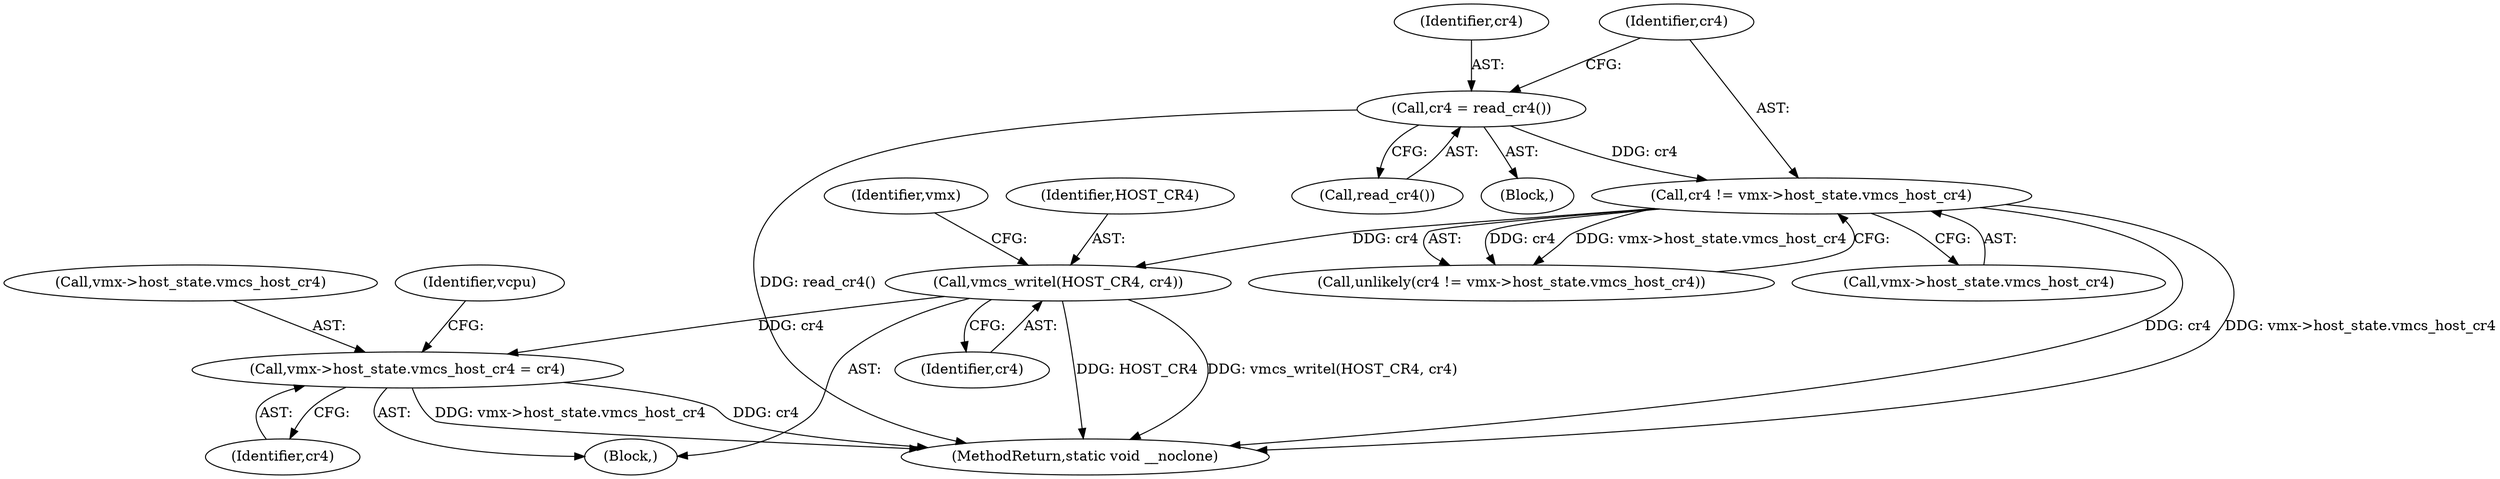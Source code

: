digraph "0_linux_d974baa398f34393db76be45f7d4d04fbdbb4a0a_0@pointer" {
"1000229" [label="(Call,vmx->host_state.vmcs_host_cr4 = cr4)"];
"1000226" [label="(Call,vmcs_writel(HOST_CR4, cr4))"];
"1000218" [label="(Call,cr4 != vmx->host_state.vmcs_host_cr4)"];
"1000213" [label="(Call,cr4 = read_cr4())"];
"1000230" [label="(Call,vmx->host_state.vmcs_host_cr4)"];
"1000215" [label="(Call,read_cr4())"];
"1000226" [label="(Call,vmcs_writel(HOST_CR4, cr4))"];
"1000217" [label="(Call,unlikely(cr4 != vmx->host_state.vmcs_host_cr4))"];
"1000229" [label="(Call,vmx->host_state.vmcs_host_cr4 = cr4)"];
"1000225" [label="(Block,)"];
"1000213" [label="(Call,cr4 = read_cr4())"];
"1000218" [label="(Call,cr4 != vmx->host_state.vmcs_host_cr4)"];
"1000220" [label="(Call,vmx->host_state.vmcs_host_cr4)"];
"1000214" [label="(Identifier,cr4)"];
"1000353" [label="(MethodReturn,static void __noclone)"];
"1000235" [label="(Identifier,cr4)"];
"1000219" [label="(Identifier,cr4)"];
"1000228" [label="(Identifier,cr4)"];
"1000232" [label="(Identifier,vmx)"];
"1000239" [label="(Identifier,vcpu)"];
"1000116" [label="(Block,)"];
"1000227" [label="(Identifier,HOST_CR4)"];
"1000229" -> "1000225"  [label="AST: "];
"1000229" -> "1000235"  [label="CFG: "];
"1000230" -> "1000229"  [label="AST: "];
"1000235" -> "1000229"  [label="AST: "];
"1000239" -> "1000229"  [label="CFG: "];
"1000229" -> "1000353"  [label="DDG: cr4"];
"1000229" -> "1000353"  [label="DDG: vmx->host_state.vmcs_host_cr4"];
"1000226" -> "1000229"  [label="DDG: cr4"];
"1000226" -> "1000225"  [label="AST: "];
"1000226" -> "1000228"  [label="CFG: "];
"1000227" -> "1000226"  [label="AST: "];
"1000228" -> "1000226"  [label="AST: "];
"1000232" -> "1000226"  [label="CFG: "];
"1000226" -> "1000353"  [label="DDG: HOST_CR4"];
"1000226" -> "1000353"  [label="DDG: vmcs_writel(HOST_CR4, cr4)"];
"1000218" -> "1000226"  [label="DDG: cr4"];
"1000218" -> "1000217"  [label="AST: "];
"1000218" -> "1000220"  [label="CFG: "];
"1000219" -> "1000218"  [label="AST: "];
"1000220" -> "1000218"  [label="AST: "];
"1000217" -> "1000218"  [label="CFG: "];
"1000218" -> "1000353"  [label="DDG: cr4"];
"1000218" -> "1000353"  [label="DDG: vmx->host_state.vmcs_host_cr4"];
"1000218" -> "1000217"  [label="DDG: cr4"];
"1000218" -> "1000217"  [label="DDG: vmx->host_state.vmcs_host_cr4"];
"1000213" -> "1000218"  [label="DDG: cr4"];
"1000213" -> "1000116"  [label="AST: "];
"1000213" -> "1000215"  [label="CFG: "];
"1000214" -> "1000213"  [label="AST: "];
"1000215" -> "1000213"  [label="AST: "];
"1000219" -> "1000213"  [label="CFG: "];
"1000213" -> "1000353"  [label="DDG: read_cr4()"];
}

